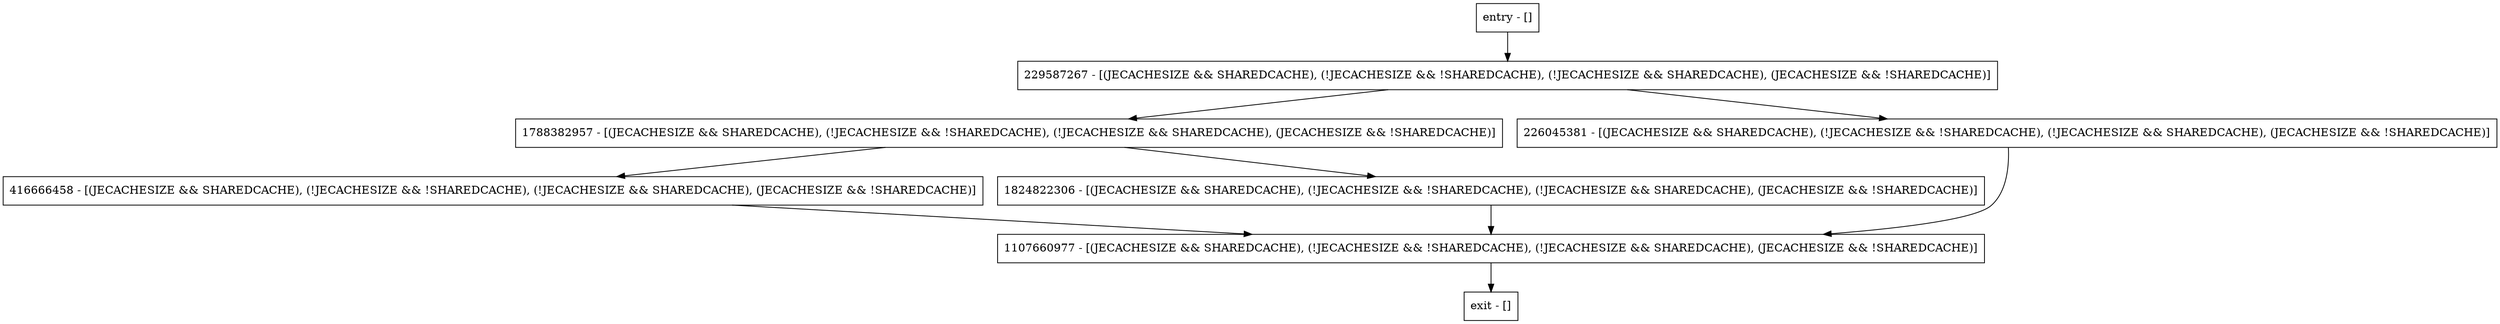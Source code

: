 digraph <init> {
node [shape=record];
entry [label="entry - []"];
exit [label="exit - []"];
1788382957 [label="1788382957 - [(JECACHESIZE && SHAREDCACHE), (!JECACHESIZE && !SHAREDCACHE), (!JECACHESIZE && SHAREDCACHE), (JECACHESIZE && !SHAREDCACHE)]"];
416666458 [label="416666458 - [(JECACHESIZE && SHAREDCACHE), (!JECACHESIZE && !SHAREDCACHE), (!JECACHESIZE && SHAREDCACHE), (JECACHESIZE && !SHAREDCACHE)]"];
229587267 [label="229587267 - [(JECACHESIZE && SHAREDCACHE), (!JECACHESIZE && !SHAREDCACHE), (!JECACHESIZE && SHAREDCACHE), (JECACHESIZE && !SHAREDCACHE)]"];
226045381 [label="226045381 - [(JECACHESIZE && SHAREDCACHE), (!JECACHESIZE && !SHAREDCACHE), (!JECACHESIZE && SHAREDCACHE), (JECACHESIZE && !SHAREDCACHE)]"];
1824822306 [label="1824822306 - [(JECACHESIZE && SHAREDCACHE), (!JECACHESIZE && !SHAREDCACHE), (!JECACHESIZE && SHAREDCACHE), (JECACHESIZE && !SHAREDCACHE)]"];
1107660977 [label="1107660977 - [(JECACHESIZE && SHAREDCACHE), (!JECACHESIZE && !SHAREDCACHE), (!JECACHESIZE && SHAREDCACHE), (JECACHESIZE && !SHAREDCACHE)]"];
entry;
exit;
entry -> 229587267;
1788382957 -> 416666458;
1788382957 -> 1824822306;
416666458 -> 1107660977;
229587267 -> 1788382957;
229587267 -> 226045381;
226045381 -> 1107660977;
1824822306 -> 1107660977;
1107660977 -> exit;
}
